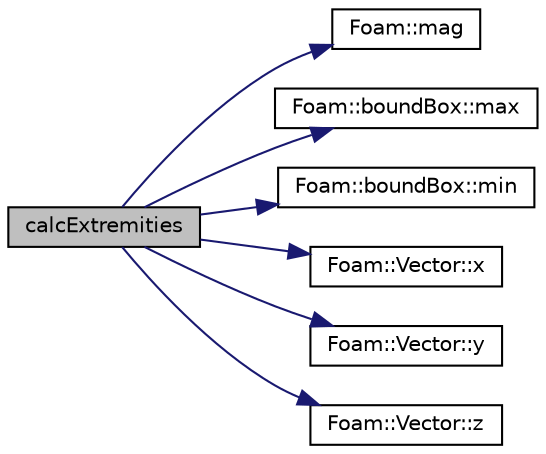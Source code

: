 digraph "calcExtremities"
{
  bgcolor="transparent";
  edge [fontname="Helvetica",fontsize="10",labelfontname="Helvetica",labelfontsize="10"];
  node [fontname="Helvetica",fontsize="10",shape=record];
  rankdir="LR";
  Node311 [label="calcExtremities",height=0.2,width=0.4,color="black", fillcolor="grey75", style="filled", fontcolor="black"];
  Node311 -> Node312 [color="midnightblue",fontsize="10",style="solid",fontname="Helvetica"];
  Node312 [label="Foam::mag",height=0.2,width=0.4,color="black",URL="$a21851.html#a929da2a3fdcf3dacbbe0487d3a330dae"];
  Node311 -> Node313 [color="midnightblue",fontsize="10",style="solid",fontname="Helvetica"];
  Node313 [label="Foam::boundBox::max",height=0.2,width=0.4,color="black",URL="$a28253.html#a43279cd20862e64a21c8c82ee6c2441b",tooltip="Maximum describing the bounding box. "];
  Node311 -> Node314 [color="midnightblue",fontsize="10",style="solid",fontname="Helvetica"];
  Node314 [label="Foam::boundBox::min",height=0.2,width=0.4,color="black",URL="$a28253.html#a41bea928bbb72b904d07db28570b07bd",tooltip="Minimum describing the bounding box. "];
  Node311 -> Node315 [color="midnightblue",fontsize="10",style="solid",fontname="Helvetica"];
  Node315 [label="Foam::Vector::x",height=0.2,width=0.4,color="black",URL="$a29749.html#a63327976e5a8359700064a02ae22548e"];
  Node311 -> Node316 [color="midnightblue",fontsize="10",style="solid",fontname="Helvetica"];
  Node316 [label="Foam::Vector::y",height=0.2,width=0.4,color="black",URL="$a29749.html#a1ee865f676fbac703a49c6654dd3ad74"];
  Node311 -> Node317 [color="midnightblue",fontsize="10",style="solid",fontname="Helvetica"];
  Node317 [label="Foam::Vector::z",height=0.2,width=0.4,color="black",URL="$a29749.html#a1c8320b15610de211ec70ef966581423"];
}
